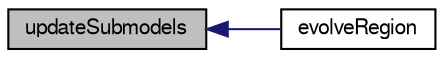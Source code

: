 digraph "updateSubmodels"
{
  bgcolor="transparent";
  edge [fontname="FreeSans",fontsize="10",labelfontname="FreeSans",labelfontsize="10"];
  node [fontname="FreeSans",fontsize="10",shape=record];
  rankdir="LR";
  Node943 [label="updateSubmodels",height=0.2,width=0.4,color="black", fillcolor="grey75", style="filled", fontcolor="black"];
  Node943 -> Node944 [dir="back",color="midnightblue",fontsize="10",style="solid",fontname="FreeSans"];
  Node944 [label="evolveRegion",height=0.2,width=0.4,color="black",URL="$a29182.html#afde8f52457f90e83a4eaf49755c19ec9",tooltip="Evolve the film equations. "];
}
